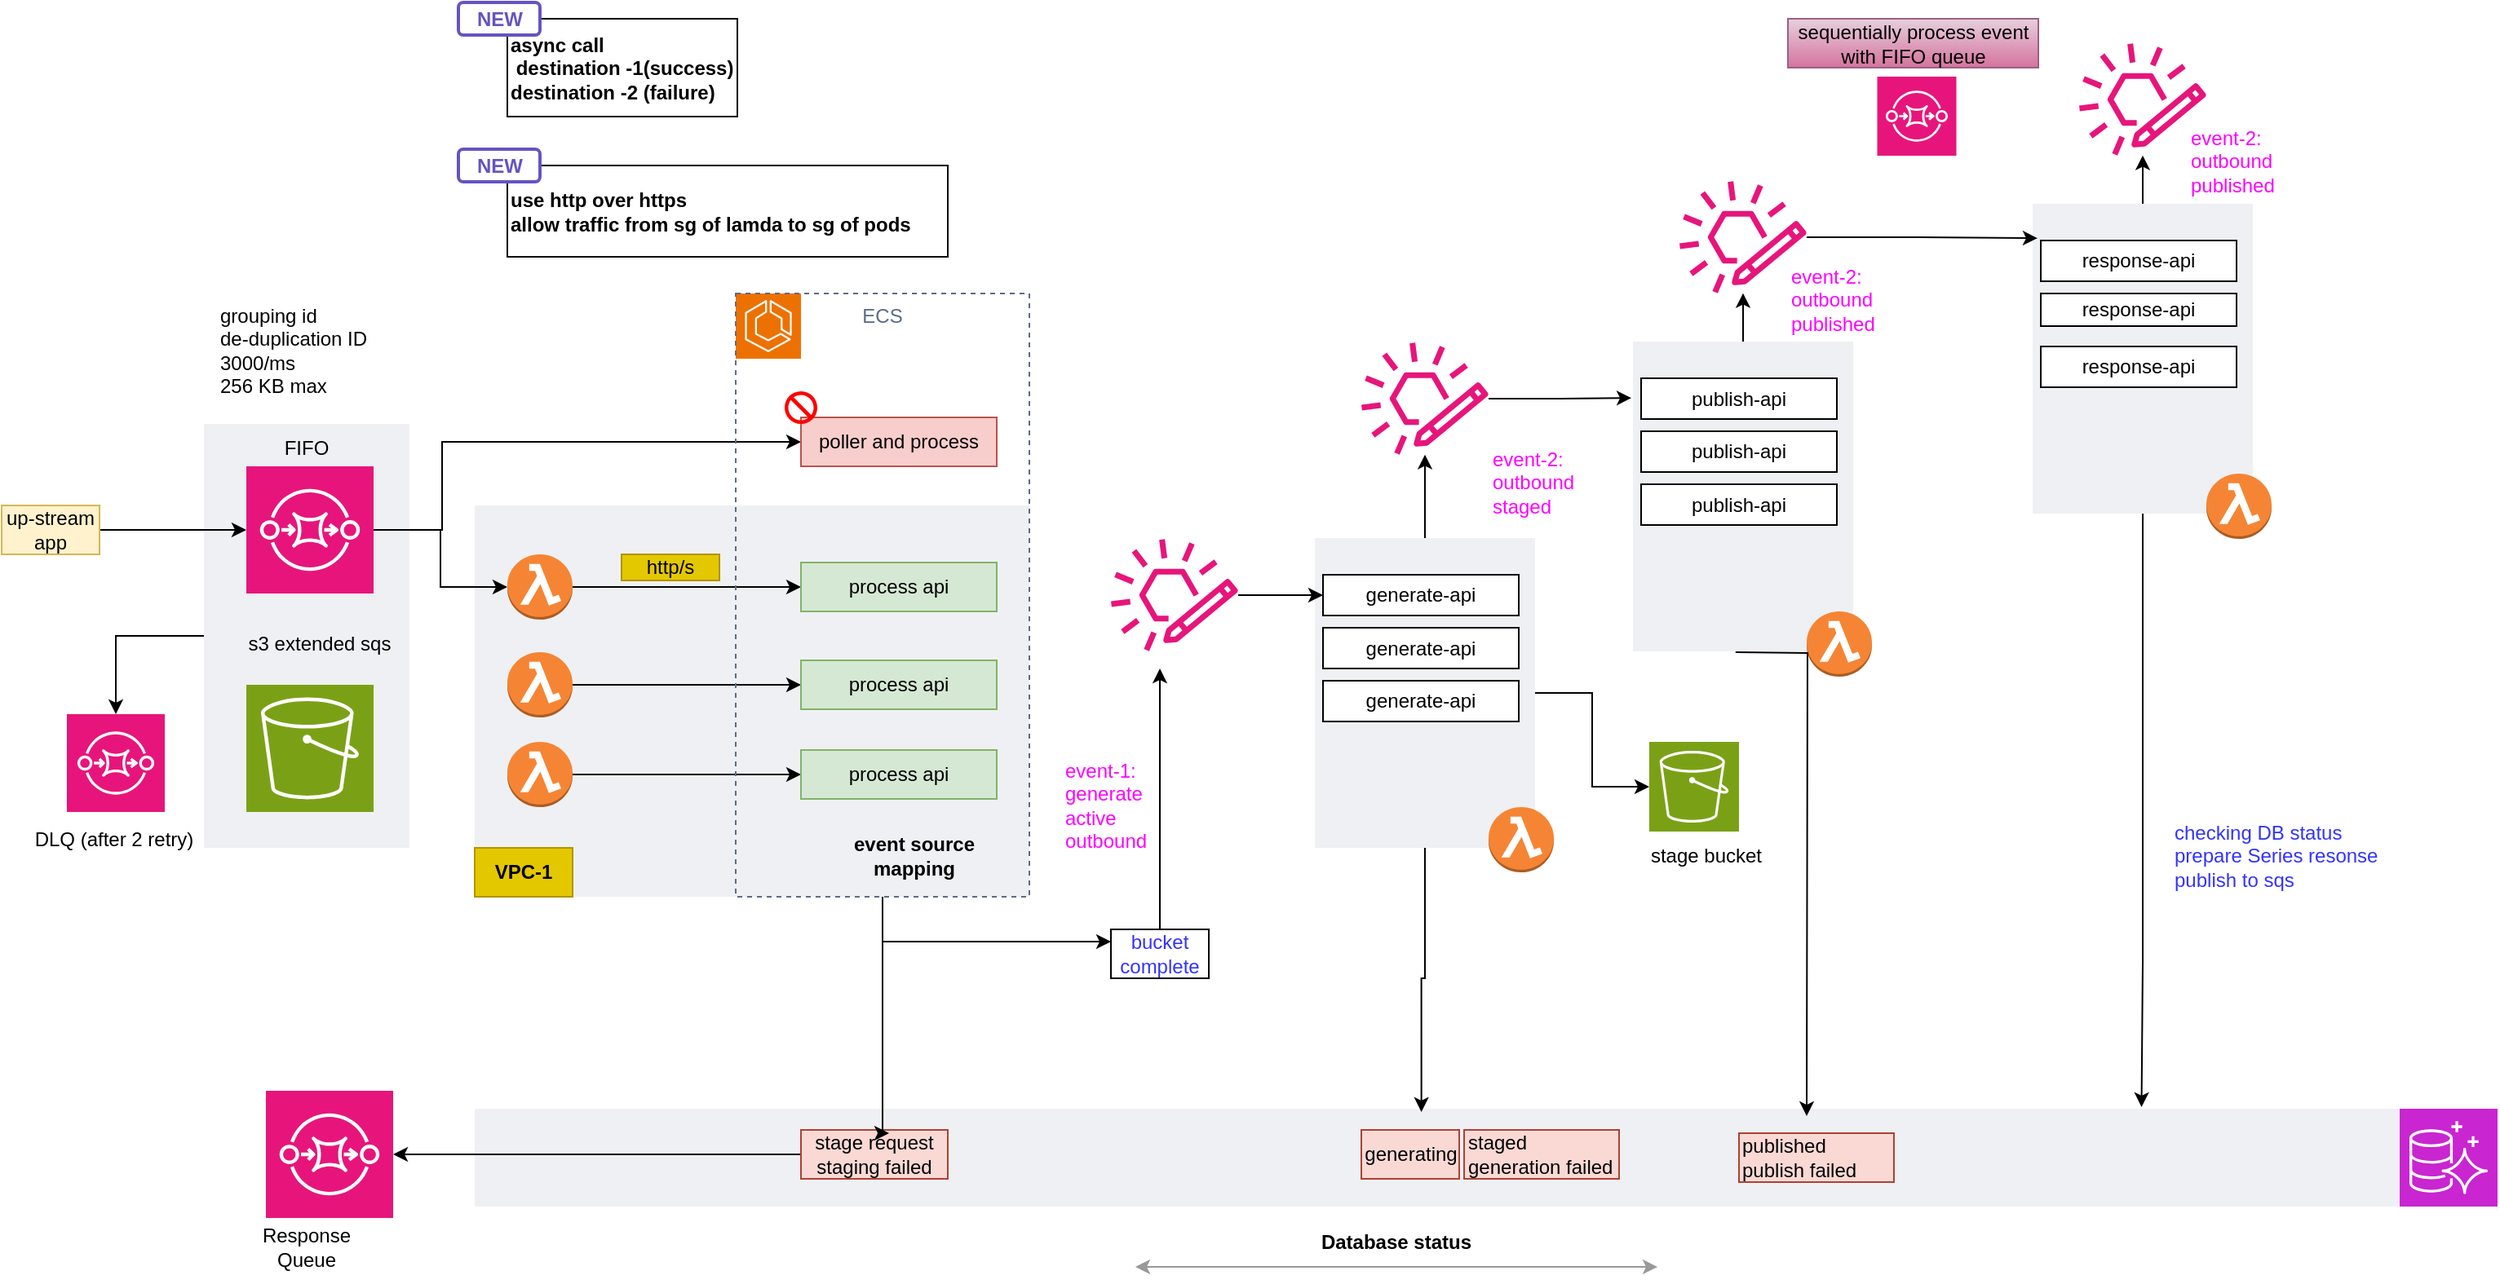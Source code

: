 <mxfile version="26.1.3">
  <diagram name="Page-1" id="USd6oA-83SaBcVcPraW6">
    <mxGraphModel dx="1434" dy="1838" grid="1" gridSize="10" guides="1" tooltips="1" connect="1" arrows="1" fold="1" page="1" pageScale="1" pageWidth="850" pageHeight="1100" math="0" shadow="0">
      <root>
        <mxCell id="0" />
        <mxCell id="1" parent="0" />
        <mxCell id="RkTa9d2Z5_lZobXTlZD3-83" value="" style="fillColor=#EFF0F3;strokeColor=none;dashed=0;verticalAlign=top;fontStyle=0;fontColor=#232F3D;whiteSpace=wrap;html=1;" vertex="1" parent="1">
          <mxGeometry x="320" y="460" width="1240" height="60" as="geometry" />
        </mxCell>
        <mxCell id="RkTa9d2Z5_lZobXTlZD3-54" style="edgeStyle=orthogonalEdgeStyle;rounded=0;orthogonalLoop=1;jettySize=auto;html=1;" edge="1" parent="1" source="RkTa9d2Z5_lZobXTlZD3-52" target="RkTa9d2Z5_lZobXTlZD3-53">
          <mxGeometry relative="1" as="geometry" />
        </mxCell>
        <mxCell id="RkTa9d2Z5_lZobXTlZD3-85" style="edgeStyle=orthogonalEdgeStyle;rounded=0;orthogonalLoop=1;jettySize=auto;html=1;" edge="1" parent="1" source="RkTa9d2Z5_lZobXTlZD3-52" target="RkTa9d2Z5_lZobXTlZD3-57">
          <mxGeometry relative="1" as="geometry" />
        </mxCell>
        <mxCell id="RkTa9d2Z5_lZobXTlZD3-52" value="" style="fillColor=#EFF0F3;strokeColor=none;dashed=0;verticalAlign=top;fontStyle=0;fontColor=#232F3D;whiteSpace=wrap;html=1;" vertex="1" parent="1">
          <mxGeometry x="835" y="110" width="135" height="190" as="geometry" />
        </mxCell>
        <mxCell id="RkTa9d2Z5_lZobXTlZD3-31" value="" style="fillColor=#EFF0F3;strokeColor=none;dashed=0;verticalAlign=top;fontStyle=0;fontColor=#232F3D;whiteSpace=wrap;html=1;" vertex="1" parent="1">
          <mxGeometry x="320" y="90" width="340" height="240" as="geometry" />
        </mxCell>
        <mxCell id="RkTa9d2Z5_lZobXTlZD3-6" value="" style="fillColor=#EFF0F3;strokeColor=none;dashed=0;verticalAlign=top;fontStyle=0;fontColor=#232F3D;whiteSpace=wrap;html=1;" vertex="1" parent="1">
          <mxGeometry x="154" y="40" width="126" height="260" as="geometry" />
        </mxCell>
        <mxCell id="RkTa9d2Z5_lZobXTlZD3-3" style="edgeStyle=orthogonalEdgeStyle;rounded=0;orthogonalLoop=1;jettySize=auto;html=1;" edge="1" parent="1" source="RkTa9d2Z5_lZobXTlZD3-1" target="RkTa9d2Z5_lZobXTlZD3-2">
          <mxGeometry relative="1" as="geometry" />
        </mxCell>
        <mxCell id="RkTa9d2Z5_lZobXTlZD3-1" value="up-stream app" style="text;html=1;align=center;verticalAlign=middle;whiteSpace=wrap;rounded=0;fillColor=#fff2cc;strokeColor=#d6b656;" vertex="1" parent="1">
          <mxGeometry x="30" y="90" width="60" height="30" as="geometry" />
        </mxCell>
        <mxCell id="RkTa9d2Z5_lZobXTlZD3-8" style="edgeStyle=orthogonalEdgeStyle;rounded=0;orthogonalLoop=1;jettySize=auto;html=1;" edge="1" parent="1" source="RkTa9d2Z5_lZobXTlZD3-2" target="RkTa9d2Z5_lZobXTlZD3-7">
          <mxGeometry relative="1" as="geometry">
            <Array as="points">
              <mxPoint x="300" y="105" />
              <mxPoint x="300" y="51" />
            </Array>
          </mxGeometry>
        </mxCell>
        <mxCell id="RkTa9d2Z5_lZobXTlZD3-10" style="edgeStyle=orthogonalEdgeStyle;rounded=0;orthogonalLoop=1;jettySize=auto;html=1;" edge="1" parent="1" source="RkTa9d2Z5_lZobXTlZD3-2" target="RkTa9d2Z5_lZobXTlZD3-9">
          <mxGeometry relative="1" as="geometry" />
        </mxCell>
        <mxCell id="RkTa9d2Z5_lZobXTlZD3-2" value="" style="sketch=0;points=[[0,0,0],[0.25,0,0],[0.5,0,0],[0.75,0,0],[1,0,0],[0,1,0],[0.25,1,0],[0.5,1,0],[0.75,1,0],[1,1,0],[0,0.25,0],[0,0.5,0],[0,0.75,0],[1,0.25,0],[1,0.5,0],[1,0.75,0]];outlineConnect=0;fontColor=#232F3E;fillColor=#E7157B;strokeColor=#ffffff;dashed=0;verticalLabelPosition=bottom;verticalAlign=top;align=center;html=1;fontSize=12;fontStyle=0;aspect=fixed;shape=mxgraph.aws4.resourceIcon;resIcon=mxgraph.aws4.sqs;" vertex="1" parent="1">
          <mxGeometry x="180" y="66" width="78" height="78" as="geometry" />
        </mxCell>
        <mxCell id="RkTa9d2Z5_lZobXTlZD3-4" value="" style="sketch=0;points=[[0,0,0],[0.25,0,0],[0.5,0,0],[0.75,0,0],[1,0,0],[0,1,0],[0.25,1,0],[0.5,1,0],[0.75,1,0],[1,1,0],[0,0.25,0],[0,0.5,0],[0,0.75,0],[1,0.25,0],[1,0.5,0],[1,0.75,0]];outlineConnect=0;fontColor=#232F3E;fillColor=#7AA116;strokeColor=#ffffff;dashed=0;verticalLabelPosition=bottom;verticalAlign=top;align=center;html=1;fontSize=12;fontStyle=0;aspect=fixed;shape=mxgraph.aws4.resourceIcon;resIcon=mxgraph.aws4.s3;" vertex="1" parent="1">
          <mxGeometry x="180" y="200" width="78" height="78" as="geometry" />
        </mxCell>
        <mxCell id="RkTa9d2Z5_lZobXTlZD3-5" value="s3 extended sqs" style="text;html=1;align=center;verticalAlign=middle;whiteSpace=wrap;rounded=0;" vertex="1" parent="1">
          <mxGeometry x="180" y="160" width="90" height="30" as="geometry" />
        </mxCell>
        <mxCell id="RkTa9d2Z5_lZobXTlZD3-7" value="poller and process" style="rounded=0;whiteSpace=wrap;html=1;fillColor=#f8cecc;strokeColor=#b85450;" vertex="1" parent="1">
          <mxGeometry x="520" y="36" width="120" height="30" as="geometry" />
        </mxCell>
        <mxCell id="RkTa9d2Z5_lZobXTlZD3-12" style="edgeStyle=orthogonalEdgeStyle;rounded=0;orthogonalLoop=1;jettySize=auto;html=1;entryX=0;entryY=0.5;entryDx=0;entryDy=0;" edge="1" parent="1" source="RkTa9d2Z5_lZobXTlZD3-9" target="RkTa9d2Z5_lZobXTlZD3-11">
          <mxGeometry relative="1" as="geometry" />
        </mxCell>
        <mxCell id="RkTa9d2Z5_lZobXTlZD3-9" value="" style="outlineConnect=0;dashed=0;verticalLabelPosition=bottom;verticalAlign=top;align=center;html=1;shape=mxgraph.aws3.lambda_function;fillColor=#F58534;gradientColor=none;" vertex="1" parent="1">
          <mxGeometry x="340" y="120" width="40" height="40" as="geometry" />
        </mxCell>
        <mxCell id="RkTa9d2Z5_lZobXTlZD3-11" value="process api" style="rounded=0;whiteSpace=wrap;html=1;fillColor=#d5e8d4;strokeColor=#82b366;" vertex="1" parent="1">
          <mxGeometry x="520" y="125" width="120" height="30" as="geometry" />
        </mxCell>
        <mxCell id="RkTa9d2Z5_lZobXTlZD3-13" value="&lt;b&gt;event source mapping&lt;/b&gt;" style="text;html=1;align=center;verticalAlign=middle;whiteSpace=wrap;rounded=0;" vertex="1" parent="1">
          <mxGeometry x="529" y="290" width="121" height="30" as="geometry" />
        </mxCell>
        <mxCell id="RkTa9d2Z5_lZobXTlZD3-14" value="&lt;font style=&quot;color: rgb(0, 0, 0);&quot;&gt;&lt;b&gt;async call&amp;nbsp;&lt;br&gt;&amp;nbsp;destination -1(success)&lt;/b&gt;&lt;/font&gt;&lt;div&gt;&lt;font style=&quot;color: rgb(0, 0, 0);&quot;&gt;&lt;b&gt;destination -2 (failure)&lt;/b&gt;&lt;/font&gt;&lt;/div&gt;" style="text;html=1;align=left;verticalAlign=middle;whiteSpace=wrap;rounded=0;strokeColor=default;" vertex="1" parent="1">
          <mxGeometry x="340" y="-208.5" width="141" height="60" as="geometry" />
        </mxCell>
        <mxCell id="RkTa9d2Z5_lZobXTlZD3-16" value="" style="shape=mxgraph.signs.safety.no;html=1;pointerEvents=1;fillColor=#FF0000;strokeColor=none;verticalLabelPosition=bottom;verticalAlign=top;align=center;" vertex="1" parent="1">
          <mxGeometry x="510" y="20" width="20" height="20" as="geometry" />
        </mxCell>
        <mxCell id="RkTa9d2Z5_lZobXTlZD3-19" value="NEW" style="dashed=0;html=1;rounded=1;strokeColor=#6554C0;fontSize=12;align=center;fontStyle=1;strokeWidth=2;fontColor=#6554C0" vertex="1" parent="1">
          <mxGeometry x="310" y="-218.5" width="50" height="20" as="geometry" />
        </mxCell>
        <mxCell id="RkTa9d2Z5_lZobXTlZD3-20" value="FIFO" style="text;html=1;align=center;verticalAlign=middle;whiteSpace=wrap;rounded=0;" vertex="1" parent="1">
          <mxGeometry x="187" y="40" width="60" height="30" as="geometry" />
        </mxCell>
        <mxCell id="RkTa9d2Z5_lZobXTlZD3-21" value="grouping id&lt;br&gt;de-duplication ID&lt;br&gt;3000/ms&lt;br&gt;256 KB max" style="text;html=1;align=left;verticalAlign=middle;whiteSpace=wrap;rounded=0;" vertex="1" parent="1">
          <mxGeometry x="162" y="-30" width="110" height="50" as="geometry" />
        </mxCell>
        <mxCell id="RkTa9d2Z5_lZobXTlZD3-23" style="edgeStyle=orthogonalEdgeStyle;rounded=0;orthogonalLoop=1;jettySize=auto;html=1;entryX=0;entryY=0.5;entryDx=0;entryDy=0;" edge="1" parent="1" source="RkTa9d2Z5_lZobXTlZD3-24" target="RkTa9d2Z5_lZobXTlZD3-25">
          <mxGeometry relative="1" as="geometry" />
        </mxCell>
        <mxCell id="RkTa9d2Z5_lZobXTlZD3-24" value="" style="outlineConnect=0;dashed=0;verticalLabelPosition=bottom;verticalAlign=top;align=center;html=1;shape=mxgraph.aws3.lambda_function;fillColor=#F58534;gradientColor=none;" vertex="1" parent="1">
          <mxGeometry x="340" y="180" width="40" height="40" as="geometry" />
        </mxCell>
        <mxCell id="RkTa9d2Z5_lZobXTlZD3-25" value="process api" style="rounded=0;whiteSpace=wrap;html=1;fillColor=#d5e8d4;strokeColor=#82b366;" vertex="1" parent="1">
          <mxGeometry x="520" y="185" width="120" height="30" as="geometry" />
        </mxCell>
        <mxCell id="RkTa9d2Z5_lZobXTlZD3-27" style="edgeStyle=orthogonalEdgeStyle;rounded=0;orthogonalLoop=1;jettySize=auto;html=1;entryX=0;entryY=0.5;entryDx=0;entryDy=0;" edge="1" parent="1" source="RkTa9d2Z5_lZobXTlZD3-28" target="RkTa9d2Z5_lZobXTlZD3-29">
          <mxGeometry relative="1" as="geometry" />
        </mxCell>
        <mxCell id="RkTa9d2Z5_lZobXTlZD3-28" value="" style="outlineConnect=0;dashed=0;verticalLabelPosition=bottom;verticalAlign=top;align=center;html=1;shape=mxgraph.aws3.lambda_function;fillColor=#F58534;gradientColor=none;" vertex="1" parent="1">
          <mxGeometry x="340" y="235" width="40" height="40" as="geometry" />
        </mxCell>
        <mxCell id="RkTa9d2Z5_lZobXTlZD3-29" value="process api" style="rounded=0;whiteSpace=wrap;html=1;fillColor=#d5e8d4;strokeColor=#82b366;" vertex="1" parent="1">
          <mxGeometry x="520" y="240" width="120" height="30" as="geometry" />
        </mxCell>
        <mxCell id="RkTa9d2Z5_lZobXTlZD3-30" value="" style="shape=image;html=1;verticalAlign=top;verticalLabelPosition=bottom;labelBackgroundColor=#ffffff;imageAspect=0;aspect=fixed;image=https://cdn4.iconfinder.com/data/icons/ionicons/512/icon-more-128.png" vertex="1" parent="1">
          <mxGeometry x="420" y="275" width="60" height="60" as="geometry" />
        </mxCell>
        <mxCell id="RkTa9d2Z5_lZobXTlZD3-32" value="" style="sketch=0;points=[[0,0,0],[0.25,0,0],[0.5,0,0],[0.75,0,0],[1,0,0],[0,1,0],[0.25,1,0],[0.5,1,0],[0.75,1,0],[1,1,0],[0,0.25,0],[0,0.5,0],[0,0.75,0],[1,0.25,0],[1,0.5,0],[1,0.75,0]];outlineConnect=0;fontColor=#232F3E;fillColor=#E7157B;strokeColor=#ffffff;dashed=0;verticalLabelPosition=bottom;verticalAlign=top;align=center;html=1;fontSize=12;fontStyle=0;aspect=fixed;shape=mxgraph.aws4.resourceIcon;resIcon=mxgraph.aws4.sqs;" vertex="1" parent="1">
          <mxGeometry x="70" y="218" width="60" height="60" as="geometry" />
        </mxCell>
        <mxCell id="RkTa9d2Z5_lZobXTlZD3-33" style="edgeStyle=orthogonalEdgeStyle;rounded=0;orthogonalLoop=1;jettySize=auto;html=1;entryX=0.5;entryY=0;entryDx=0;entryDy=0;entryPerimeter=0;" edge="1" parent="1" source="RkTa9d2Z5_lZobXTlZD3-6" target="RkTa9d2Z5_lZobXTlZD3-32">
          <mxGeometry relative="1" as="geometry" />
        </mxCell>
        <mxCell id="RkTa9d2Z5_lZobXTlZD3-34" value="DLQ (after 2 retry)" style="text;html=1;align=center;verticalAlign=middle;whiteSpace=wrap;rounded=0;" vertex="1" parent="1">
          <mxGeometry x="44" y="280" width="110" height="30" as="geometry" />
        </mxCell>
        <mxCell id="RkTa9d2Z5_lZobXTlZD3-35" value="&lt;b&gt;use http over https&lt;br&gt;allow traffic from sg of lamda to sg of pods&lt;/b&gt;" style="text;html=1;align=left;verticalAlign=middle;whiteSpace=wrap;rounded=0;strokeColor=default;" vertex="1" parent="1">
          <mxGeometry x="340" y="-118.5" width="270" height="56" as="geometry" />
        </mxCell>
        <mxCell id="RkTa9d2Z5_lZobXTlZD3-36" value="NEW" style="dashed=0;html=1;rounded=1;strokeColor=#6554C0;fontSize=12;align=center;fontStyle=1;strokeWidth=2;fontColor=#6554C0" vertex="1" parent="1">
          <mxGeometry x="310" y="-128.5" width="50" height="20" as="geometry" />
        </mxCell>
        <mxCell id="RkTa9d2Z5_lZobXTlZD3-37" value="http/s" style="text;html=1;align=center;verticalAlign=middle;whiteSpace=wrap;rounded=0;fillColor=#e3c800;fontColor=#000000;strokeColor=#B09500;" vertex="1" parent="1">
          <mxGeometry x="410" y="120" width="60" height="16" as="geometry" />
        </mxCell>
        <mxCell id="RkTa9d2Z5_lZobXTlZD3-38" value="&lt;b&gt;VPC-1&lt;/b&gt;" style="text;html=1;align=center;verticalAlign=middle;whiteSpace=wrap;rounded=0;fillColor=#e3c800;fontColor=#000000;strokeColor=#B09500;" vertex="1" parent="1">
          <mxGeometry x="320" y="300" width="60" height="30" as="geometry" />
        </mxCell>
        <mxCell id="RkTa9d2Z5_lZobXTlZD3-39" value="" style="sketch=0;points=[[0,0,0],[0.25,0,0],[0.5,0,0],[0.75,0,0],[1,0,0],[0,1,0],[0.25,1,0],[0.5,1,0],[0.75,1,0],[1,1,0],[0,0.25,0],[0,0.5,0],[0,0.75,0],[1,0.25,0],[1,0.5,0],[1,0.75,0]];outlineConnect=0;fontColor=#232F3E;fillColor=#ED7100;strokeColor=#ffffff;dashed=0;verticalLabelPosition=bottom;verticalAlign=top;align=center;html=1;fontSize=12;fontStyle=0;aspect=fixed;shape=mxgraph.aws4.resourceIcon;resIcon=mxgraph.aws4.ecs;" vertex="1" parent="1">
          <mxGeometry x="480" y="-40" width="40" height="40" as="geometry" />
        </mxCell>
        <mxCell id="RkTa9d2Z5_lZobXTlZD3-46" style="edgeStyle=orthogonalEdgeStyle;rounded=0;orthogonalLoop=1;jettySize=auto;html=1;exitX=0.5;exitY=1;exitDx=0;exitDy=0;entryX=0;entryY=0.25;entryDx=0;entryDy=0;" edge="1" parent="1" source="RkTa9d2Z5_lZobXTlZD3-40" target="RkTa9d2Z5_lZobXTlZD3-45">
          <mxGeometry relative="1" as="geometry" />
        </mxCell>
        <mxCell id="RkTa9d2Z5_lZobXTlZD3-40" value="ECS" style="fillColor=none;strokeColor=#5A6C86;dashed=1;verticalAlign=top;fontStyle=0;fontColor=#5A6C86;whiteSpace=wrap;html=1;" vertex="1" parent="1">
          <mxGeometry x="480" y="-40" width="180" height="370" as="geometry" />
        </mxCell>
        <mxCell id="RkTa9d2Z5_lZobXTlZD3-48" style="edgeStyle=orthogonalEdgeStyle;rounded=0;orthogonalLoop=1;jettySize=auto;html=1;entryX=0;entryY=0.5;entryDx=0;entryDy=0;" edge="1" parent="1" source="RkTa9d2Z5_lZobXTlZD3-42" target="RkTa9d2Z5_lZobXTlZD3-44">
          <mxGeometry relative="1" as="geometry" />
        </mxCell>
        <mxCell id="RkTa9d2Z5_lZobXTlZD3-42" value="" style="sketch=0;outlineConnect=0;fontColor=#232F3E;gradientColor=none;fillColor=#E7157B;strokeColor=none;dashed=0;verticalLabelPosition=bottom;verticalAlign=top;align=center;html=1;fontSize=12;fontStyle=0;aspect=fixed;pointerEvents=1;shape=mxgraph.aws4.eventbridge_custom_event_bus_resource;" vertex="1" parent="1">
          <mxGeometry x="710" y="110.5" width="78" height="69" as="geometry" />
        </mxCell>
        <mxCell id="RkTa9d2Z5_lZobXTlZD3-44" value="generate-api" style="rounded=0;whiteSpace=wrap;html=1;" vertex="1" parent="1">
          <mxGeometry x="840" y="132.5" width="120" height="25" as="geometry" />
        </mxCell>
        <mxCell id="RkTa9d2Z5_lZobXTlZD3-47" style="edgeStyle=orthogonalEdgeStyle;rounded=0;orthogonalLoop=1;jettySize=auto;html=1;" edge="1" parent="1" source="RkTa9d2Z5_lZobXTlZD3-45">
          <mxGeometry relative="1" as="geometry">
            <mxPoint x="740" y="190" as="targetPoint" />
          </mxGeometry>
        </mxCell>
        <mxCell id="RkTa9d2Z5_lZobXTlZD3-45" value="&lt;font style=&quot;color: rgb(51, 51, 255);&quot;&gt;bucket complete&lt;/font&gt;" style="rounded=0;whiteSpace=wrap;html=1;" vertex="1" parent="1">
          <mxGeometry x="710" y="350" width="60" height="30" as="geometry" />
        </mxCell>
        <mxCell id="RkTa9d2Z5_lZobXTlZD3-49" value="generate-api" style="rounded=0;whiteSpace=wrap;html=1;" vertex="1" parent="1">
          <mxGeometry x="840" y="165" width="120" height="25" as="geometry" />
        </mxCell>
        <mxCell id="RkTa9d2Z5_lZobXTlZD3-50" value="generate-api" style="rounded=0;whiteSpace=wrap;html=1;" vertex="1" parent="1">
          <mxGeometry x="840" y="197.5" width="120" height="25" as="geometry" />
        </mxCell>
        <mxCell id="RkTa9d2Z5_lZobXTlZD3-51" value="" style="shape=image;html=1;verticalAlign=top;verticalLabelPosition=bottom;labelBackgroundColor=#ffffff;imageAspect=0;aspect=fixed;image=https://cdn4.iconfinder.com/data/icons/ionicons/512/icon-more-128.png" vertex="1" parent="1">
          <mxGeometry x="870" y="218" width="60" height="60" as="geometry" />
        </mxCell>
        <mxCell id="RkTa9d2Z5_lZobXTlZD3-53" value="" style="sketch=0;outlineConnect=0;fontColor=#232F3E;gradientColor=none;fillColor=#E7157B;strokeColor=none;dashed=0;verticalLabelPosition=bottom;verticalAlign=top;align=center;html=1;fontSize=12;fontStyle=0;aspect=fixed;pointerEvents=1;shape=mxgraph.aws4.eventbridge_custom_event_bus_resource;" vertex="1" parent="1">
          <mxGeometry x="863.5" y="-10" width="78" height="69" as="geometry" />
        </mxCell>
        <mxCell id="RkTa9d2Z5_lZobXTlZD3-55" value="&lt;font style=&quot;color: rgb(255, 0, 255);&quot;&gt;event-1: generate active outbound&lt;/font&gt;" style="text;html=1;align=left;verticalAlign=middle;whiteSpace=wrap;rounded=0;" vertex="1" parent="1">
          <mxGeometry x="680" y="248" width="65" height="52" as="geometry" />
        </mxCell>
        <mxCell id="RkTa9d2Z5_lZobXTlZD3-56" value="&lt;font style=&quot;color: rgb(255, 0, 255);&quot;&gt;event-2: outbound&lt;br&gt;staged&lt;/font&gt;" style="text;html=1;align=left;verticalAlign=middle;whiteSpace=wrap;rounded=0;" vertex="1" parent="1">
          <mxGeometry x="941.5" y="50" width="65" height="52" as="geometry" />
        </mxCell>
        <mxCell id="RkTa9d2Z5_lZobXTlZD3-57" value="" style="sketch=0;points=[[0,0,0],[0.25,0,0],[0.5,0,0],[0.75,0,0],[1,0,0],[0,1,0],[0.25,1,0],[0.5,1,0],[0.75,1,0],[1,1,0],[0,0.25,0],[0,0.5,0],[0,0.75,0],[1,0.25,0],[1,0.5,0],[1,0.75,0]];outlineConnect=0;fontColor=#232F3E;fillColor=#7AA116;strokeColor=#ffffff;dashed=0;verticalLabelPosition=bottom;verticalAlign=top;align=center;html=1;fontSize=12;fontStyle=0;aspect=fixed;shape=mxgraph.aws4.resourceIcon;resIcon=mxgraph.aws4.s3;" vertex="1" parent="1">
          <mxGeometry x="1040" y="235" width="55" height="55" as="geometry" />
        </mxCell>
        <mxCell id="RkTa9d2Z5_lZobXTlZD3-60" value="stage bucket" style="text;html=1;align=center;verticalAlign=middle;whiteSpace=wrap;rounded=0;" vertex="1" parent="1">
          <mxGeometry x="1030" y="290" width="90" height="30" as="geometry" />
        </mxCell>
        <mxCell id="RkTa9d2Z5_lZobXTlZD3-68" style="edgeStyle=orthogonalEdgeStyle;rounded=0;orthogonalLoop=1;jettySize=auto;html=1;" edge="1" parent="1" source="RkTa9d2Z5_lZobXTlZD3-61" target="RkTa9d2Z5_lZobXTlZD3-67">
          <mxGeometry relative="1" as="geometry" />
        </mxCell>
        <mxCell id="RkTa9d2Z5_lZobXTlZD3-61" value="" style="fillColor=#EFF0F3;strokeColor=none;dashed=0;verticalAlign=top;fontStyle=0;fontColor=#232F3D;whiteSpace=wrap;html=1;" vertex="1" parent="1">
          <mxGeometry x="1030" y="-10.5" width="135" height="190" as="geometry" />
        </mxCell>
        <mxCell id="RkTa9d2Z5_lZobXTlZD3-62" value="publish-api" style="rounded=0;whiteSpace=wrap;html=1;" vertex="1" parent="1">
          <mxGeometry x="1035" y="12" width="120" height="25" as="geometry" />
        </mxCell>
        <mxCell id="RkTa9d2Z5_lZobXTlZD3-63" value="publish-api" style="rounded=0;whiteSpace=wrap;html=1;" vertex="1" parent="1">
          <mxGeometry x="1035" y="44.5" width="120" height="25" as="geometry" />
        </mxCell>
        <mxCell id="RkTa9d2Z5_lZobXTlZD3-64" value="publish-api" style="rounded=0;whiteSpace=wrap;html=1;" vertex="1" parent="1">
          <mxGeometry x="1035" y="77" width="120" height="25" as="geometry" />
        </mxCell>
        <mxCell id="RkTa9d2Z5_lZobXTlZD3-65" value="" style="shape=image;html=1;verticalAlign=top;verticalLabelPosition=bottom;labelBackgroundColor=#ffffff;imageAspect=0;aspect=fixed;image=https://cdn4.iconfinder.com/data/icons/ionicons/512/icon-more-128.png" vertex="1" parent="1">
          <mxGeometry x="1065" y="97.5" width="60" height="60" as="geometry" />
        </mxCell>
        <mxCell id="RkTa9d2Z5_lZobXTlZD3-66" style="edgeStyle=orthogonalEdgeStyle;rounded=0;orthogonalLoop=1;jettySize=auto;html=1;entryX=-0.007;entryY=0.182;entryDx=0;entryDy=0;entryPerimeter=0;" edge="1" parent="1" source="RkTa9d2Z5_lZobXTlZD3-53" target="RkTa9d2Z5_lZobXTlZD3-61">
          <mxGeometry relative="1" as="geometry" />
        </mxCell>
        <mxCell id="RkTa9d2Z5_lZobXTlZD3-67" value="" style="sketch=0;outlineConnect=0;fontColor=#232F3E;gradientColor=none;fillColor=#E7157B;strokeColor=none;dashed=0;verticalLabelPosition=bottom;verticalAlign=top;align=center;html=1;fontSize=12;fontStyle=0;aspect=fixed;pointerEvents=1;shape=mxgraph.aws4.eventbridge_custom_event_bus_resource;" vertex="1" parent="1">
          <mxGeometry x="1058.5" y="-109" width="78" height="69" as="geometry" />
        </mxCell>
        <mxCell id="RkTa9d2Z5_lZobXTlZD3-69" value="" style="outlineConnect=0;dashed=0;verticalLabelPosition=bottom;verticalAlign=top;align=center;html=1;shape=mxgraph.aws3.lambda_function;fillColor=#F58534;gradientColor=none;" vertex="1" parent="1">
          <mxGeometry x="941.5" y="275" width="40" height="40" as="geometry" />
        </mxCell>
        <mxCell id="RkTa9d2Z5_lZobXTlZD3-70" value="" style="outlineConnect=0;dashed=0;verticalLabelPosition=bottom;verticalAlign=top;align=center;html=1;shape=mxgraph.aws3.lambda_function;fillColor=#F58534;gradientColor=none;" vertex="1" parent="1">
          <mxGeometry x="1136.5" y="155" width="40" height="40" as="geometry" />
        </mxCell>
        <mxCell id="RkTa9d2Z5_lZobXTlZD3-71" value="&lt;font style=&quot;color: rgb(255, 0, 255);&quot;&gt;event-2: outbound&lt;br&gt;published&lt;/font&gt;" style="text;html=1;align=left;verticalAlign=middle;whiteSpace=wrap;rounded=0;" vertex="1" parent="1">
          <mxGeometry x="1125" y="-62.5" width="65" height="52" as="geometry" />
        </mxCell>
        <mxCell id="RkTa9d2Z5_lZobXTlZD3-72" style="edgeStyle=orthogonalEdgeStyle;rounded=0;orthogonalLoop=1;jettySize=auto;html=1;" edge="1" parent="1" source="RkTa9d2Z5_lZobXTlZD3-73" target="RkTa9d2Z5_lZobXTlZD3-78">
          <mxGeometry relative="1" as="geometry" />
        </mxCell>
        <mxCell id="RkTa9d2Z5_lZobXTlZD3-73" value="" style="fillColor=#EFF0F3;strokeColor=none;dashed=0;verticalAlign=top;fontStyle=0;fontColor=#232F3D;whiteSpace=wrap;html=1;" vertex="1" parent="1">
          <mxGeometry x="1275" y="-95" width="135" height="190" as="geometry" />
        </mxCell>
        <mxCell id="RkTa9d2Z5_lZobXTlZD3-74" value="response-api" style="rounded=0;whiteSpace=wrap;html=1;" vertex="1" parent="1">
          <mxGeometry x="1280" y="-72.5" width="120" height="25" as="geometry" />
        </mxCell>
        <mxCell id="RkTa9d2Z5_lZobXTlZD3-75" value="response-api" style="rounded=0;whiteSpace=wrap;html=1;" vertex="1" parent="1">
          <mxGeometry x="1280" y="-40" width="120" height="20" as="geometry" />
        </mxCell>
        <mxCell id="RkTa9d2Z5_lZobXTlZD3-76" value="response-api" style="rounded=0;whiteSpace=wrap;html=1;" vertex="1" parent="1">
          <mxGeometry x="1280" y="-7.5" width="120" height="25" as="geometry" />
        </mxCell>
        <mxCell id="RkTa9d2Z5_lZobXTlZD3-77" value="" style="shape=image;html=1;verticalAlign=top;verticalLabelPosition=bottom;labelBackgroundColor=#ffffff;imageAspect=0;aspect=fixed;image=https://cdn4.iconfinder.com/data/icons/ionicons/512/icon-more-128.png" vertex="1" parent="1">
          <mxGeometry x="1310" y="13" width="60" height="60" as="geometry" />
        </mxCell>
        <mxCell id="RkTa9d2Z5_lZobXTlZD3-78" value="" style="sketch=0;outlineConnect=0;fontColor=#232F3E;gradientColor=none;fillColor=#E7157B;strokeColor=none;dashed=0;verticalLabelPosition=bottom;verticalAlign=top;align=center;html=1;fontSize=12;fontStyle=0;aspect=fixed;pointerEvents=1;shape=mxgraph.aws4.eventbridge_custom_event_bus_resource;" vertex="1" parent="1">
          <mxGeometry x="1303.5" y="-193.5" width="78" height="69" as="geometry" />
        </mxCell>
        <mxCell id="RkTa9d2Z5_lZobXTlZD3-79" value="" style="outlineConnect=0;dashed=0;verticalLabelPosition=bottom;verticalAlign=top;align=center;html=1;shape=mxgraph.aws3.lambda_function;fillColor=#F58534;gradientColor=none;" vertex="1" parent="1">
          <mxGeometry x="1381.5" y="70.5" width="40" height="40" as="geometry" />
        </mxCell>
        <mxCell id="RkTa9d2Z5_lZobXTlZD3-80" value="&lt;font style=&quot;color: rgb(255, 0, 255);&quot;&gt;event-2: outbound&lt;br&gt;published&lt;/font&gt;" style="text;html=1;align=left;verticalAlign=middle;whiteSpace=wrap;rounded=0;" vertex="1" parent="1">
          <mxGeometry x="1370" y="-147" width="65" height="52" as="geometry" />
        </mxCell>
        <mxCell id="RkTa9d2Z5_lZobXTlZD3-81" style="edgeStyle=orthogonalEdgeStyle;rounded=0;orthogonalLoop=1;jettySize=auto;html=1;entryX=0.022;entryY=0.111;entryDx=0;entryDy=0;entryPerimeter=0;" edge="1" parent="1" source="RkTa9d2Z5_lZobXTlZD3-67" target="RkTa9d2Z5_lZobXTlZD3-73">
          <mxGeometry relative="1" as="geometry" />
        </mxCell>
        <mxCell id="RkTa9d2Z5_lZobXTlZD3-82" value="" style="sketch=0;points=[[0,0,0],[0.25,0,0],[0.5,0,0],[0.75,0,0],[1,0,0],[0,1,0],[0.25,1,0],[0.5,1,0],[0.75,1,0],[1,1,0],[0,0.25,0],[0,0.5,0],[0,0.75,0],[1,0.25,0],[1,0.5,0],[1,0.75,0]];outlineConnect=0;fontColor=#232F3E;fillColor=#C925D1;strokeColor=#ffffff;dashed=0;verticalLabelPosition=bottom;verticalAlign=top;align=center;html=1;fontSize=12;fontStyle=0;aspect=fixed;shape=mxgraph.aws4.resourceIcon;resIcon=mxgraph.aws4.aurora;" vertex="1" parent="1">
          <mxGeometry x="1500" y="460" width="60" height="60" as="geometry" />
        </mxCell>
        <mxCell id="RkTa9d2Z5_lZobXTlZD3-87" style="edgeStyle=orthogonalEdgeStyle;rounded=0;orthogonalLoop=1;jettySize=auto;html=1;entryX=0.41;entryY=0.067;entryDx=0;entryDy=0;entryPerimeter=0;" edge="1" parent="1">
          <mxGeometry relative="1" as="geometry">
            <mxPoint x="1092.9" y="180" as="sourcePoint" />
            <mxPoint x="1136.5" y="464.52" as="targetPoint" />
          </mxGeometry>
        </mxCell>
        <mxCell id="RkTa9d2Z5_lZobXTlZD3-88" style="edgeStyle=orthogonalEdgeStyle;rounded=0;orthogonalLoop=1;jettySize=auto;html=1;entryX=0.824;entryY=-0.017;entryDx=0;entryDy=0;entryPerimeter=0;" edge="1" parent="1" source="RkTa9d2Z5_lZobXTlZD3-73" target="RkTa9d2Z5_lZobXTlZD3-83">
          <mxGeometry relative="1" as="geometry">
            <Array as="points">
              <mxPoint x="1342" y="370" />
              <mxPoint x="1342" y="370" />
            </Array>
          </mxGeometry>
        </mxCell>
        <mxCell id="RkTa9d2Z5_lZobXTlZD3-89" value="generating" style="text;html=1;align=center;verticalAlign=middle;whiteSpace=wrap;rounded=0;fillColor=#fad9d5;strokeColor=#ae4132;" vertex="1" parent="1">
          <mxGeometry x="863.5" y="473" width="60" height="30" as="geometry" />
        </mxCell>
        <mxCell id="RkTa9d2Z5_lZobXTlZD3-90" value="staged&lt;br&gt;generation failed" style="text;html=1;align=left;verticalAlign=middle;whiteSpace=wrap;rounded=0;fillColor=#fad9d5;strokeColor=#ae4132;" vertex="1" parent="1">
          <mxGeometry x="926.5" y="473" width="95" height="30" as="geometry" />
        </mxCell>
        <mxCell id="RkTa9d2Z5_lZobXTlZD3-91" value="published&lt;br&gt;publish failed" style="text;html=1;align=left;verticalAlign=middle;whiteSpace=wrap;rounded=0;fillColor=#fad9d5;strokeColor=#ae4132;" vertex="1" parent="1">
          <mxGeometry x="1095" y="475" width="95" height="30" as="geometry" />
        </mxCell>
        <mxCell id="RkTa9d2Z5_lZobXTlZD3-92" style="edgeStyle=orthogonalEdgeStyle;rounded=0;orthogonalLoop=1;jettySize=auto;html=1;entryX=0.468;entryY=0.033;entryDx=0;entryDy=0;entryPerimeter=0;" edge="1" parent="1" source="RkTa9d2Z5_lZobXTlZD3-52" target="RkTa9d2Z5_lZobXTlZD3-83">
          <mxGeometry relative="1" as="geometry" />
        </mxCell>
        <mxCell id="RkTa9d2Z5_lZobXTlZD3-96" style="edgeStyle=orthogonalEdgeStyle;rounded=0;orthogonalLoop=1;jettySize=auto;html=1;" edge="1" parent="1" source="RkTa9d2Z5_lZobXTlZD3-93" target="RkTa9d2Z5_lZobXTlZD3-94">
          <mxGeometry relative="1" as="geometry" />
        </mxCell>
        <mxCell id="RkTa9d2Z5_lZobXTlZD3-93" value="stage request&lt;br&gt;staging failed" style="text;html=1;align=center;verticalAlign=middle;whiteSpace=wrap;rounded=0;fillColor=#fad9d5;strokeColor=#ae4132;" vertex="1" parent="1">
          <mxGeometry x="520" y="473" width="90" height="30" as="geometry" />
        </mxCell>
        <mxCell id="RkTa9d2Z5_lZobXTlZD3-94" value="" style="sketch=0;points=[[0,0,0],[0.25,0,0],[0.5,0,0],[0.75,0,0],[1,0,0],[0,1,0],[0.25,1,0],[0.5,1,0],[0.75,1,0],[1,1,0],[0,0.25,0],[0,0.5,0],[0,0.75,0],[1,0.25,0],[1,0.5,0],[1,0.75,0]];outlineConnect=0;fontColor=#232F3E;fillColor=#E7157B;strokeColor=#ffffff;dashed=0;verticalLabelPosition=bottom;verticalAlign=top;align=center;html=1;fontSize=12;fontStyle=0;aspect=fixed;shape=mxgraph.aws4.resourceIcon;resIcon=mxgraph.aws4.sqs;" vertex="1" parent="1">
          <mxGeometry x="192" y="449" width="78" height="78" as="geometry" />
        </mxCell>
        <mxCell id="RkTa9d2Z5_lZobXTlZD3-95" value="Response Queue" style="text;html=1;align=center;verticalAlign=middle;whiteSpace=wrap;rounded=0;" vertex="1" parent="1">
          <mxGeometry x="187" y="530" width="60" height="30" as="geometry" />
        </mxCell>
        <mxCell id="RkTa9d2Z5_lZobXTlZD3-97" style="edgeStyle=orthogonalEdgeStyle;rounded=0;orthogonalLoop=1;jettySize=auto;html=1;entryX=0.6;entryY=0.067;entryDx=0;entryDy=0;entryPerimeter=0;" edge="1" parent="1" source="RkTa9d2Z5_lZobXTlZD3-40" target="RkTa9d2Z5_lZobXTlZD3-93">
          <mxGeometry relative="1" as="geometry">
            <Array as="points">
              <mxPoint x="570" y="475" />
            </Array>
          </mxGeometry>
        </mxCell>
        <mxCell id="RkTa9d2Z5_lZobXTlZD3-99" value="&lt;b&gt;Database status&lt;/b&gt;" style="text;html=1;align=center;verticalAlign=middle;whiteSpace=wrap;rounded=0;" vertex="1" parent="1">
          <mxGeometry x="800" y="527" width="170" height="30" as="geometry" />
        </mxCell>
        <mxCell id="RkTa9d2Z5_lZobXTlZD3-101" value="" style="endArrow=classic;startArrow=classic;html=1;rounded=0;strokeColor=#999999;" edge="1" parent="1">
          <mxGeometry width="50" height="50" relative="1" as="geometry">
            <mxPoint x="725" y="557" as="sourcePoint" />
            <mxPoint x="1045" y="557" as="targetPoint" />
          </mxGeometry>
        </mxCell>
        <mxCell id="RkTa9d2Z5_lZobXTlZD3-102" value="sequentially process event&lt;br&gt;with FIFO queue" style="text;html=1;align=center;verticalAlign=middle;whiteSpace=wrap;rounded=0;fillColor=#e6d0de;strokeColor=#996185;gradientColor=#d5739d;" vertex="1" parent="1">
          <mxGeometry x="1125" y="-208.5" width="153.5" height="30" as="geometry" />
        </mxCell>
        <mxCell id="RkTa9d2Z5_lZobXTlZD3-103" value="" style="sketch=0;points=[[0,0,0],[0.25,0,0],[0.5,0,0],[0.75,0,0],[1,0,0],[0,1,0],[0.25,1,0],[0.5,1,0],[0.75,1,0],[1,1,0],[0,0.25,0],[0,0.5,0],[0,0.75,0],[1,0.25,0],[1,0.5,0],[1,0.75,0]];outlineConnect=0;fontColor=#232F3E;fillColor=#E7157B;strokeColor=#ffffff;dashed=0;verticalLabelPosition=bottom;verticalAlign=top;align=center;html=1;fontSize=12;fontStyle=0;aspect=fixed;shape=mxgraph.aws4.resourceIcon;resIcon=mxgraph.aws4.sqs;" vertex="1" parent="1">
          <mxGeometry x="1179.75" y="-173" width="48.5" height="48.5" as="geometry" />
        </mxCell>
        <mxCell id="RkTa9d2Z5_lZobXTlZD3-104" value="&lt;font style=&quot;color: rgb(51, 51, 255);&quot;&gt;checking DB status&lt;br&gt;prepare Series resonse&lt;/font&gt;&lt;div&gt;&lt;font style=&quot;color: rgb(51, 51, 255);&quot;&gt;publish to sqs&lt;/font&gt;&lt;/div&gt;" style="text;html=1;align=left;verticalAlign=middle;whiteSpace=wrap;rounded=0;" vertex="1" parent="1">
          <mxGeometry x="1360" y="290" width="150" height="30" as="geometry" />
        </mxCell>
      </root>
    </mxGraphModel>
  </diagram>
</mxfile>
